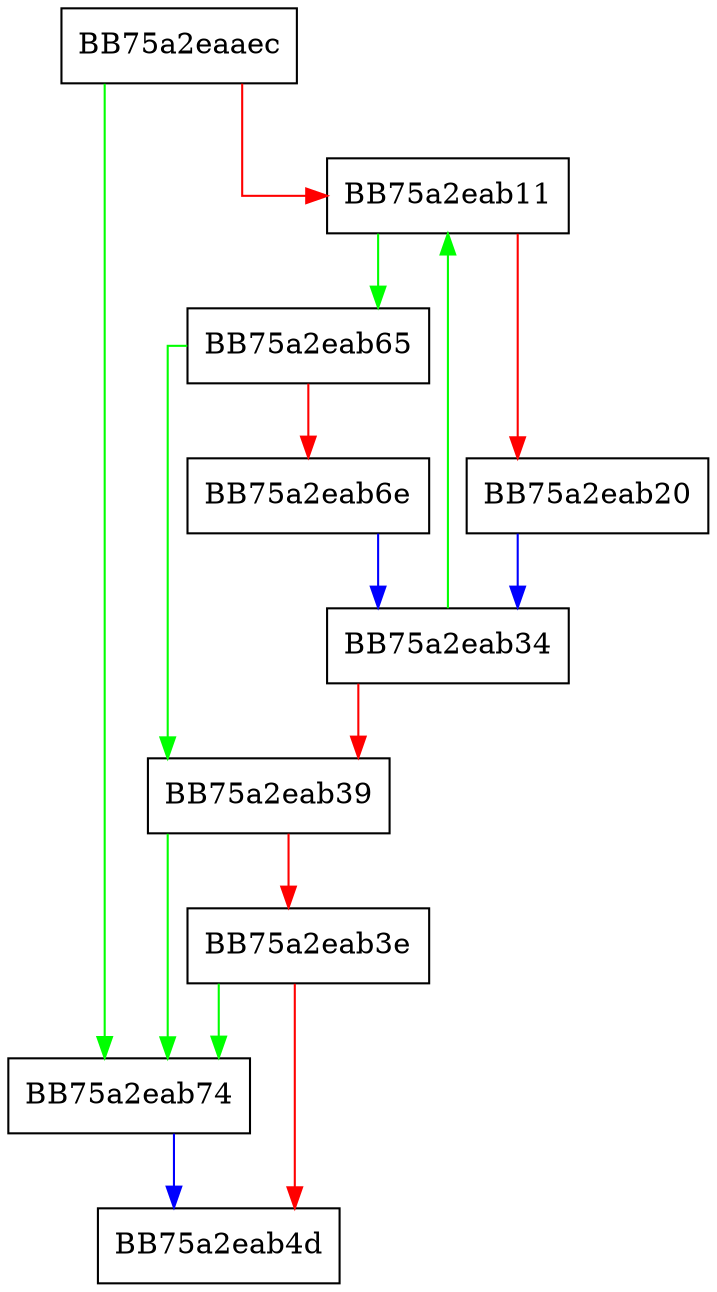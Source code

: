 digraph FUN_75a2eaaec {
  node [shape="box"];
  graph [splines=ortho];
  BB75a2eaaec -> BB75a2eab74 [color="green"];
  BB75a2eaaec -> BB75a2eab11 [color="red"];
  BB75a2eab11 -> BB75a2eab65 [color="green"];
  BB75a2eab11 -> BB75a2eab20 [color="red"];
  BB75a2eab20 -> BB75a2eab34 [color="blue"];
  BB75a2eab34 -> BB75a2eab11 [color="green"];
  BB75a2eab34 -> BB75a2eab39 [color="red"];
  BB75a2eab39 -> BB75a2eab74 [color="green"];
  BB75a2eab39 -> BB75a2eab3e [color="red"];
  BB75a2eab3e -> BB75a2eab74 [color="green"];
  BB75a2eab3e -> BB75a2eab4d [color="red"];
  BB75a2eab65 -> BB75a2eab39 [color="green"];
  BB75a2eab65 -> BB75a2eab6e [color="red"];
  BB75a2eab6e -> BB75a2eab34 [color="blue"];
  BB75a2eab74 -> BB75a2eab4d [color="blue"];
}